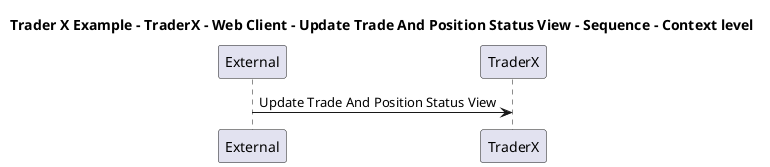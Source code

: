 @startuml

title Trader X Example - TraderX - Web Client - Update Trade And Position Status View - Sequence - Context level

participant "External" as C4InterFlow.SoftwareSystems.ExternalSystem
participant "TraderX" as TraderXExample.SoftwareSystems.TraderX

C4InterFlow.SoftwareSystems.ExternalSystem -> TraderXExample.SoftwareSystems.TraderX : Update Trade And Position Status View


@enduml

